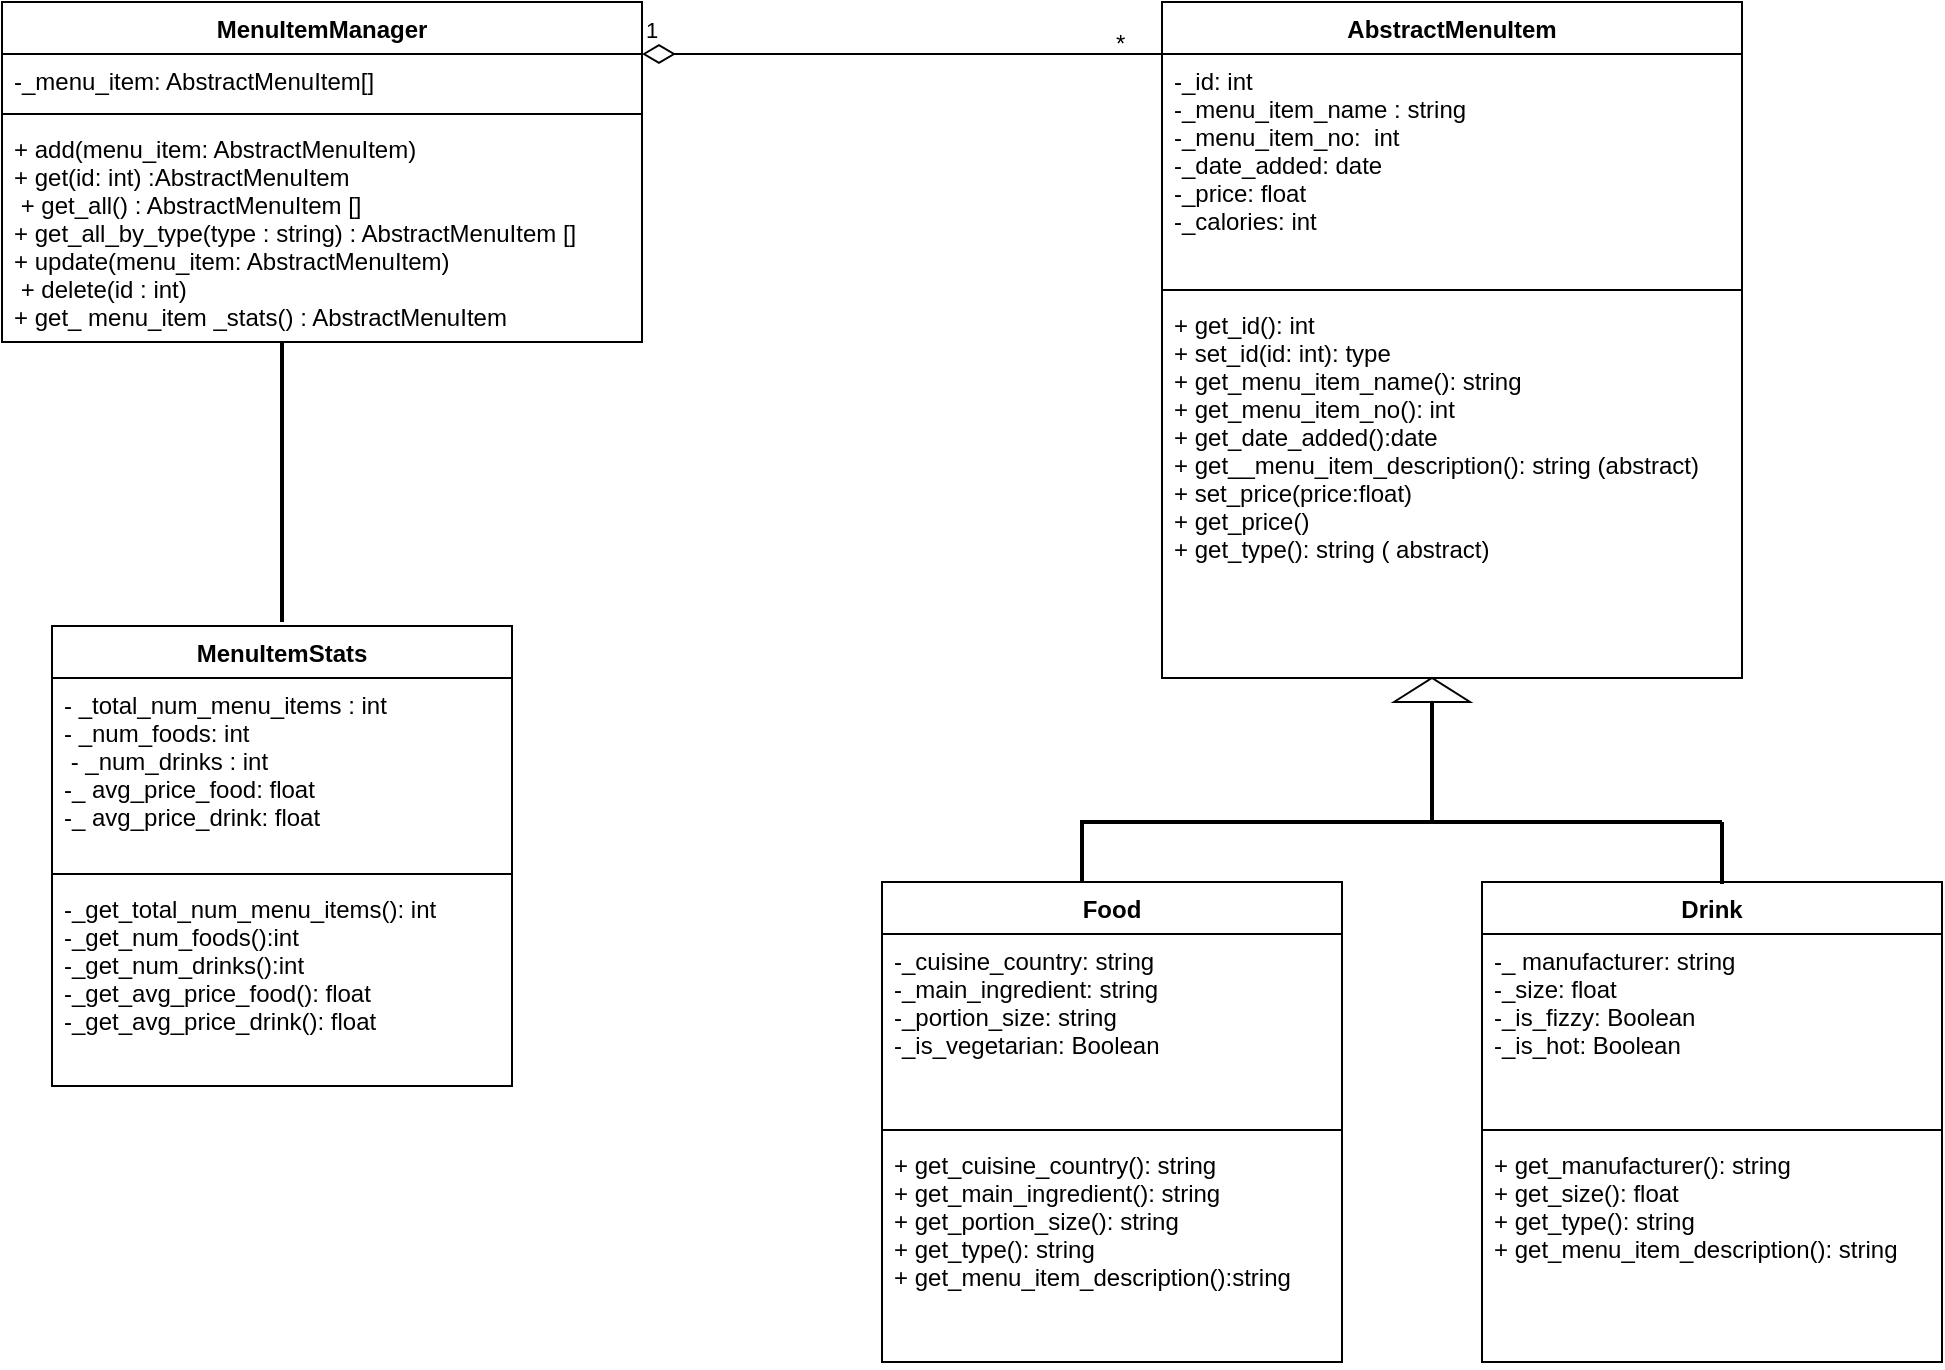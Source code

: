 <mxfile version="12.0.2" type="github" pages="1"><diagram name="Page-1" id="e7e014a7-5840-1c2e-5031-d8a46d1fe8dd"><mxGraphModel dx="1108" dy="520" grid="1" gridSize="10" guides="1" tooltips="1" connect="1" arrows="1" fold="1" page="1" pageScale="1" pageWidth="1169" pageHeight="826" background="#ffffff" math="0" shadow="0"><root><mxCell id="0"/><mxCell id="1" parent="0"/><mxCell id="7LRTirbKbx_YbEnmtDt9-45" value="MenuItemStats" style="swimlane;fontStyle=1;align=center;verticalAlign=top;childLayout=stackLayout;horizontal=1;startSize=26;horizontalStack=0;resizeParent=1;resizeParentMax=0;resizeLast=0;collapsible=1;marginBottom=0;" parent="1" vertex="1"><mxGeometry x="85" y="432" width="230" height="230" as="geometry"/></mxCell><mxCell id="7LRTirbKbx_YbEnmtDt9-46" value="- _total_num_menu_items : int&#10;- _num_foods: int &#10; - _num_drinks : int&#10;-_ avg_price_food: float&#10;-_ avg_price_drink: float&#10;&#10;" style="text;strokeColor=none;fillColor=none;align=left;verticalAlign=top;spacingLeft=4;spacingRight=4;overflow=hidden;rotatable=0;points=[[0,0.5],[1,0.5]];portConstraint=eastwest;" parent="7LRTirbKbx_YbEnmtDt9-45" vertex="1"><mxGeometry y="26" width="230" height="94" as="geometry"/></mxCell><mxCell id="7LRTirbKbx_YbEnmtDt9-47" value="" style="line;strokeWidth=1;fillColor=none;align=left;verticalAlign=middle;spacingTop=-1;spacingLeft=3;spacingRight=3;rotatable=0;labelPosition=right;points=[];portConstraint=eastwest;" parent="7LRTirbKbx_YbEnmtDt9-45" vertex="1"><mxGeometry y="120" width="230" height="8" as="geometry"/></mxCell><mxCell id="7LRTirbKbx_YbEnmtDt9-48" value="-_get_total_num_menu_items(): int&#10;-_get_num_foods():int&#10;-_get_num_drinks():int&#10;-_get_avg_price_food(): float&#10;-_get_avg_price_drink(): float" style="text;strokeColor=none;fillColor=none;align=left;verticalAlign=top;spacingLeft=4;spacingRight=4;overflow=hidden;rotatable=0;points=[[0,0.5],[1,0.5]];portConstraint=eastwest;" parent="7LRTirbKbx_YbEnmtDt9-45" vertex="1"><mxGeometry y="128" width="230" height="102" as="geometry"/></mxCell><mxCell id="7LRTirbKbx_YbEnmtDt9-49" value="Food" style="swimlane;fontStyle=1;align=center;verticalAlign=top;childLayout=stackLayout;horizontal=1;startSize=26;horizontalStack=0;resizeParent=1;resizeParentMax=0;resizeLast=0;collapsible=1;marginBottom=0;" parent="1" vertex="1"><mxGeometry x="500" y="560" width="230" height="240" as="geometry"/></mxCell><mxCell id="7LRTirbKbx_YbEnmtDt9-50" value="-_cuisine_country: string&#10;-_main_ingredient: string&#10;-_portion_size: string&#10;-_is_vegetarian: Boolean" style="text;strokeColor=none;fillColor=none;align=left;verticalAlign=top;spacingLeft=4;spacingRight=4;overflow=hidden;rotatable=0;points=[[0,0.5],[1,0.5]];portConstraint=eastwest;" parent="7LRTirbKbx_YbEnmtDt9-49" vertex="1"><mxGeometry y="26" width="230" height="94" as="geometry"/></mxCell><mxCell id="7LRTirbKbx_YbEnmtDt9-51" value="" style="line;strokeWidth=1;fillColor=none;align=left;verticalAlign=middle;spacingTop=-1;spacingLeft=3;spacingRight=3;rotatable=0;labelPosition=right;points=[];portConstraint=eastwest;" parent="7LRTirbKbx_YbEnmtDt9-49" vertex="1"><mxGeometry y="120" width="230" height="8" as="geometry"/></mxCell><mxCell id="7LRTirbKbx_YbEnmtDt9-52" value="+ get_cuisine_country(): string&#10;+ get_main_ingredient(): string&#10;+ get_portion_size(): string&#10;+ get_type(): string&#10;+ get_menu_item_description():string" style="text;strokeColor=none;fillColor=none;align=left;verticalAlign=top;spacingLeft=4;spacingRight=4;overflow=hidden;rotatable=0;points=[[0,0.5],[1,0.5]];portConstraint=eastwest;" parent="7LRTirbKbx_YbEnmtDt9-49" vertex="1"><mxGeometry y="128" width="230" height="112" as="geometry"/></mxCell><mxCell id="7LRTirbKbx_YbEnmtDt9-53" value="Drink" style="swimlane;fontStyle=1;align=center;verticalAlign=top;childLayout=stackLayout;horizontal=1;startSize=26;horizontalStack=0;resizeParent=1;resizeParentMax=0;resizeLast=0;collapsible=1;marginBottom=0;" parent="1" vertex="1"><mxGeometry x="800" y="560" width="230" height="240" as="geometry"/></mxCell><mxCell id="7LRTirbKbx_YbEnmtDt9-54" value="-_ manufacturer: string&#10;-_size: float&#10;-_is_fizzy: Boolean&#10;-_is_hot: Boolean&#10;" style="text;strokeColor=none;fillColor=none;align=left;verticalAlign=top;spacingLeft=4;spacingRight=4;overflow=hidden;rotatable=0;points=[[0,0.5],[1,0.5]];portConstraint=eastwest;" parent="7LRTirbKbx_YbEnmtDt9-53" vertex="1"><mxGeometry y="26" width="230" height="94" as="geometry"/></mxCell><mxCell id="7LRTirbKbx_YbEnmtDt9-55" value="" style="line;strokeWidth=1;fillColor=none;align=left;verticalAlign=middle;spacingTop=-1;spacingLeft=3;spacingRight=3;rotatable=0;labelPosition=right;points=[];portConstraint=eastwest;" parent="7LRTirbKbx_YbEnmtDt9-53" vertex="1"><mxGeometry y="120" width="230" height="8" as="geometry"/></mxCell><mxCell id="7LRTirbKbx_YbEnmtDt9-56" value="+ get_manufacturer(): string&#10;+ get_size(): float&#10;+ get_type(): string&#10;+ get_menu_item_description(): string" style="text;strokeColor=none;fillColor=none;align=left;verticalAlign=top;spacingLeft=4;spacingRight=4;overflow=hidden;rotatable=0;points=[[0,0.5],[1,0.5]];portConstraint=eastwest;" parent="7LRTirbKbx_YbEnmtDt9-53" vertex="1"><mxGeometry y="128" width="230" height="112" as="geometry"/></mxCell><mxCell id="7LRTirbKbx_YbEnmtDt9-57" value="MenuItemManager" style="swimlane;fontStyle=1;align=center;verticalAlign=top;childLayout=stackLayout;horizontal=1;startSize=26;horizontalStack=0;resizeParent=1;resizeParentMax=0;resizeLast=0;collapsible=1;marginBottom=0;" parent="1" vertex="1"><mxGeometry x="60" y="120" width="320" height="170" as="geometry"/></mxCell><mxCell id="7LRTirbKbx_YbEnmtDt9-58" value="-_menu_item: AbstractMenuItem[]" style="text;strokeColor=none;fillColor=none;align=left;verticalAlign=top;spacingLeft=4;spacingRight=4;overflow=hidden;rotatable=0;points=[[0,0.5],[1,0.5]];portConstraint=eastwest;" parent="7LRTirbKbx_YbEnmtDt9-57" vertex="1"><mxGeometry y="26" width="320" height="26" as="geometry"/></mxCell><mxCell id="7LRTirbKbx_YbEnmtDt9-59" value="" style="line;strokeWidth=1;fillColor=none;align=left;verticalAlign=middle;spacingTop=-1;spacingLeft=3;spacingRight=3;rotatable=0;labelPosition=right;points=[];portConstraint=eastwest;" parent="7LRTirbKbx_YbEnmtDt9-57" vertex="1"><mxGeometry y="52" width="320" height="8" as="geometry"/></mxCell><mxCell id="7LRTirbKbx_YbEnmtDt9-60" value="+ add(menu_item: AbstractMenuItem)&#10;+ get(id: int) :AbstractMenuItem&#10; + get_all() : AbstractMenuItem []&#10;+ get_all_by_type(type : string) : AbstractMenuItem []&#10;+ update(menu_item: AbstractMenuItem)&#10; + delete(id : int) &#10;+ get_ menu_item _stats() : AbstractMenuItem&#10;  &#10;&#10;" style="text;strokeColor=none;fillColor=none;align=left;verticalAlign=top;spacingLeft=4;spacingRight=4;overflow=hidden;rotatable=0;points=[[0,0.5],[1,0.5]];portConstraint=eastwest;" parent="7LRTirbKbx_YbEnmtDt9-57" vertex="1"><mxGeometry y="60" width="320" height="110" as="geometry"/></mxCell><mxCell id="7LRTirbKbx_YbEnmtDt9-61" value="AbstractMenuItem" style="swimlane;fontStyle=1;align=center;verticalAlign=top;childLayout=stackLayout;horizontal=1;startSize=26;horizontalStack=0;resizeParent=1;resizeParentMax=0;resizeLast=0;collapsible=1;marginBottom=0;" parent="1" vertex="1"><mxGeometry x="640" y="120" width="290" height="338" as="geometry"/></mxCell><mxCell id="7LRTirbKbx_YbEnmtDt9-62" value="-_id: int&#10;-_menu_item_name : string&#10;-_menu_item_no:  int&#10;-_date_added: date&#10;-_price: float&#10;-_calories: int&#10;&#10;" style="text;strokeColor=none;fillColor=none;align=left;verticalAlign=top;spacingLeft=4;spacingRight=4;overflow=hidden;rotatable=0;points=[[0,0.5],[1,0.5]];portConstraint=eastwest;" parent="7LRTirbKbx_YbEnmtDt9-61" vertex="1"><mxGeometry y="26" width="290" height="114" as="geometry"/></mxCell><mxCell id="7LRTirbKbx_YbEnmtDt9-63" value="" style="line;strokeWidth=1;fillColor=none;align=left;verticalAlign=middle;spacingTop=-1;spacingLeft=3;spacingRight=3;rotatable=0;labelPosition=right;points=[];portConstraint=eastwest;" parent="7LRTirbKbx_YbEnmtDt9-61" vertex="1"><mxGeometry y="140" width="290" height="8" as="geometry"/></mxCell><mxCell id="7LRTirbKbx_YbEnmtDt9-64" value="+ get_id(): int&#10;+ set_id(id: int): type&#10;+ get_menu_item_name(): string&#10;+ get_menu_item_no(): int&#10;+ get_date_added():date&#10;+ get__menu_item_description(): string (abstract)&#10;+ set_price(price:float)&#10;+ get_price()&#10;+ get_type(): string ( abstract)" style="text;strokeColor=none;fillColor=none;align=left;verticalAlign=top;spacingLeft=4;spacingRight=4;overflow=hidden;rotatable=0;points=[[0,0.5],[1,0.5]];portConstraint=eastwest;" parent="7LRTirbKbx_YbEnmtDt9-61" vertex="1"><mxGeometry y="148" width="290" height="190" as="geometry"/></mxCell><mxCell id="iHdbzV2EQXWdY3cTu39d-2" value="" style="line;strokeWidth=2;direction=south;html=1;" vertex="1" parent="1"><mxGeometry x="770" y="470" width="10" height="60" as="geometry"/></mxCell><mxCell id="iHdbzV2EQXWdY3cTu39d-4" value="" style="line;strokeWidth=2;html=1;" vertex="1" parent="1"><mxGeometry x="600" y="525" width="320" height="10" as="geometry"/></mxCell><mxCell id="iHdbzV2EQXWdY3cTu39d-5" value="" style="verticalLabelPosition=bottom;verticalAlign=top;html=1;shape=mxgraph.basic.acute_triangle;dx=0.5;fontStyle=0" vertex="1" parent="1"><mxGeometry x="756" y="458" width="38" height="12" as="geometry"/></mxCell><mxCell id="iHdbzV2EQXWdY3cTu39d-8" value="" style="line;strokeWidth=2;direction=south;html=1;" vertex="1" parent="1"><mxGeometry x="915" y="530" width="10" height="31" as="geometry"/></mxCell><mxCell id="iHdbzV2EQXWdY3cTu39d-10" value="" style="line;strokeWidth=2;direction=south;html=1;" vertex="1" parent="1"><mxGeometry x="595" y="529" width="10" height="31" as="geometry"/></mxCell><mxCell id="iHdbzV2EQXWdY3cTu39d-11" value="" style="line;strokeWidth=2;direction=south;html=1;" vertex="1" parent="1"><mxGeometry x="195" y="290" width="10" height="140" as="geometry"/></mxCell><mxCell id="iHdbzV2EQXWdY3cTu39d-12" value="1" style="endArrow=none;html=1;endSize=12;startArrow=diamondThin;startSize=14;startFill=0;edgeStyle=orthogonalEdgeStyle;align=left;verticalAlign=bottom;endFill=0;" edge="1" parent="1"><mxGeometry x="-1" y="3" relative="1" as="geometry"><mxPoint x="380" y="146" as="sourcePoint"/><mxPoint x="610" y="146" as="targetPoint"/><Array as="points"><mxPoint x="660" y="146"/><mxPoint x="660" y="146"/></Array></mxGeometry></mxCell><mxCell id="iHdbzV2EQXWdY3cTu39d-13" value="*" style="text;html=1;resizable=0;points=[];autosize=1;align=left;verticalAlign=top;spacingTop=-4;" vertex="1" parent="1"><mxGeometry x="615" y="131" width="20" height="20" as="geometry"/></mxCell></root></mxGraphModel></diagram></mxfile>